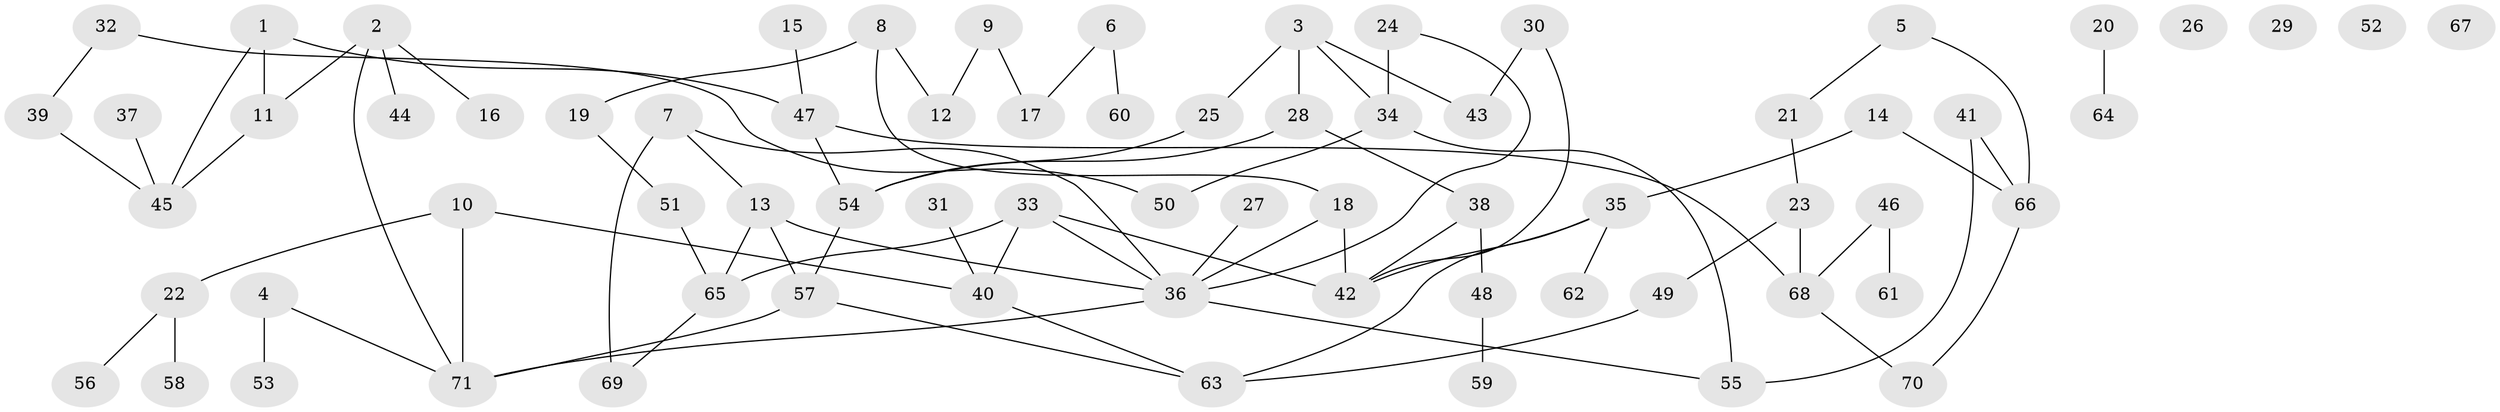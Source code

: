 // Generated by graph-tools (version 1.1) at 2025/25/03/09/25 03:25:18]
// undirected, 71 vertices, 86 edges
graph export_dot {
graph [start="1"]
  node [color=gray90,style=filled];
  1;
  2;
  3;
  4;
  5;
  6;
  7;
  8;
  9;
  10;
  11;
  12;
  13;
  14;
  15;
  16;
  17;
  18;
  19;
  20;
  21;
  22;
  23;
  24;
  25;
  26;
  27;
  28;
  29;
  30;
  31;
  32;
  33;
  34;
  35;
  36;
  37;
  38;
  39;
  40;
  41;
  42;
  43;
  44;
  45;
  46;
  47;
  48;
  49;
  50;
  51;
  52;
  53;
  54;
  55;
  56;
  57;
  58;
  59;
  60;
  61;
  62;
  63;
  64;
  65;
  66;
  67;
  68;
  69;
  70;
  71;
  1 -- 11;
  1 -- 45;
  1 -- 47;
  2 -- 11;
  2 -- 16;
  2 -- 44;
  2 -- 71;
  3 -- 25;
  3 -- 28;
  3 -- 34;
  3 -- 43;
  4 -- 53;
  4 -- 71;
  5 -- 21;
  5 -- 66;
  6 -- 17;
  6 -- 60;
  7 -- 13;
  7 -- 36;
  7 -- 69;
  8 -- 12;
  8 -- 18;
  8 -- 19;
  9 -- 12;
  9 -- 17;
  10 -- 22;
  10 -- 40;
  10 -- 71;
  11 -- 45;
  13 -- 36;
  13 -- 57;
  13 -- 65;
  14 -- 35;
  14 -- 66;
  15 -- 47;
  18 -- 36;
  18 -- 42;
  19 -- 51;
  20 -- 64;
  21 -- 23;
  22 -- 56;
  22 -- 58;
  23 -- 49;
  23 -- 68;
  24 -- 34;
  24 -- 36;
  25 -- 54;
  27 -- 36;
  28 -- 38;
  28 -- 54;
  30 -- 42;
  30 -- 43;
  31 -- 40;
  32 -- 39;
  32 -- 50;
  33 -- 36;
  33 -- 40;
  33 -- 42;
  33 -- 65;
  34 -- 50;
  34 -- 55;
  35 -- 42;
  35 -- 62;
  35 -- 63;
  36 -- 55;
  36 -- 71;
  37 -- 45;
  38 -- 42;
  38 -- 48;
  39 -- 45;
  40 -- 63;
  41 -- 55;
  41 -- 66;
  46 -- 61;
  46 -- 68;
  47 -- 54;
  47 -- 68;
  48 -- 59;
  49 -- 63;
  51 -- 65;
  54 -- 57;
  57 -- 63;
  57 -- 71;
  65 -- 69;
  66 -- 70;
  68 -- 70;
}
